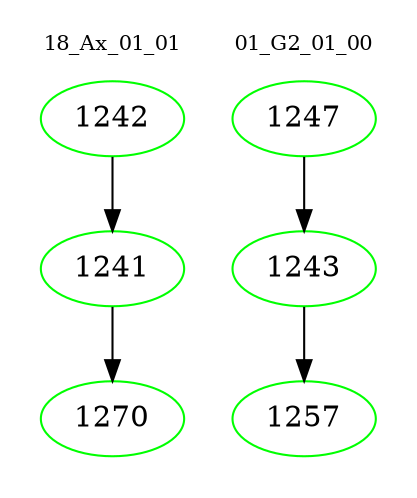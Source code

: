 digraph{
subgraph cluster_0 {
color = white
label = "18_Ax_01_01";
fontsize=10;
T0_1242 [label="1242", color="green"]
T0_1242 -> T0_1241 [color="black"]
T0_1241 [label="1241", color="green"]
T0_1241 -> T0_1270 [color="black"]
T0_1270 [label="1270", color="green"]
}
subgraph cluster_1 {
color = white
label = "01_G2_01_00";
fontsize=10;
T1_1247 [label="1247", color="green"]
T1_1247 -> T1_1243 [color="black"]
T1_1243 [label="1243", color="green"]
T1_1243 -> T1_1257 [color="black"]
T1_1257 [label="1257", color="green"]
}
}
